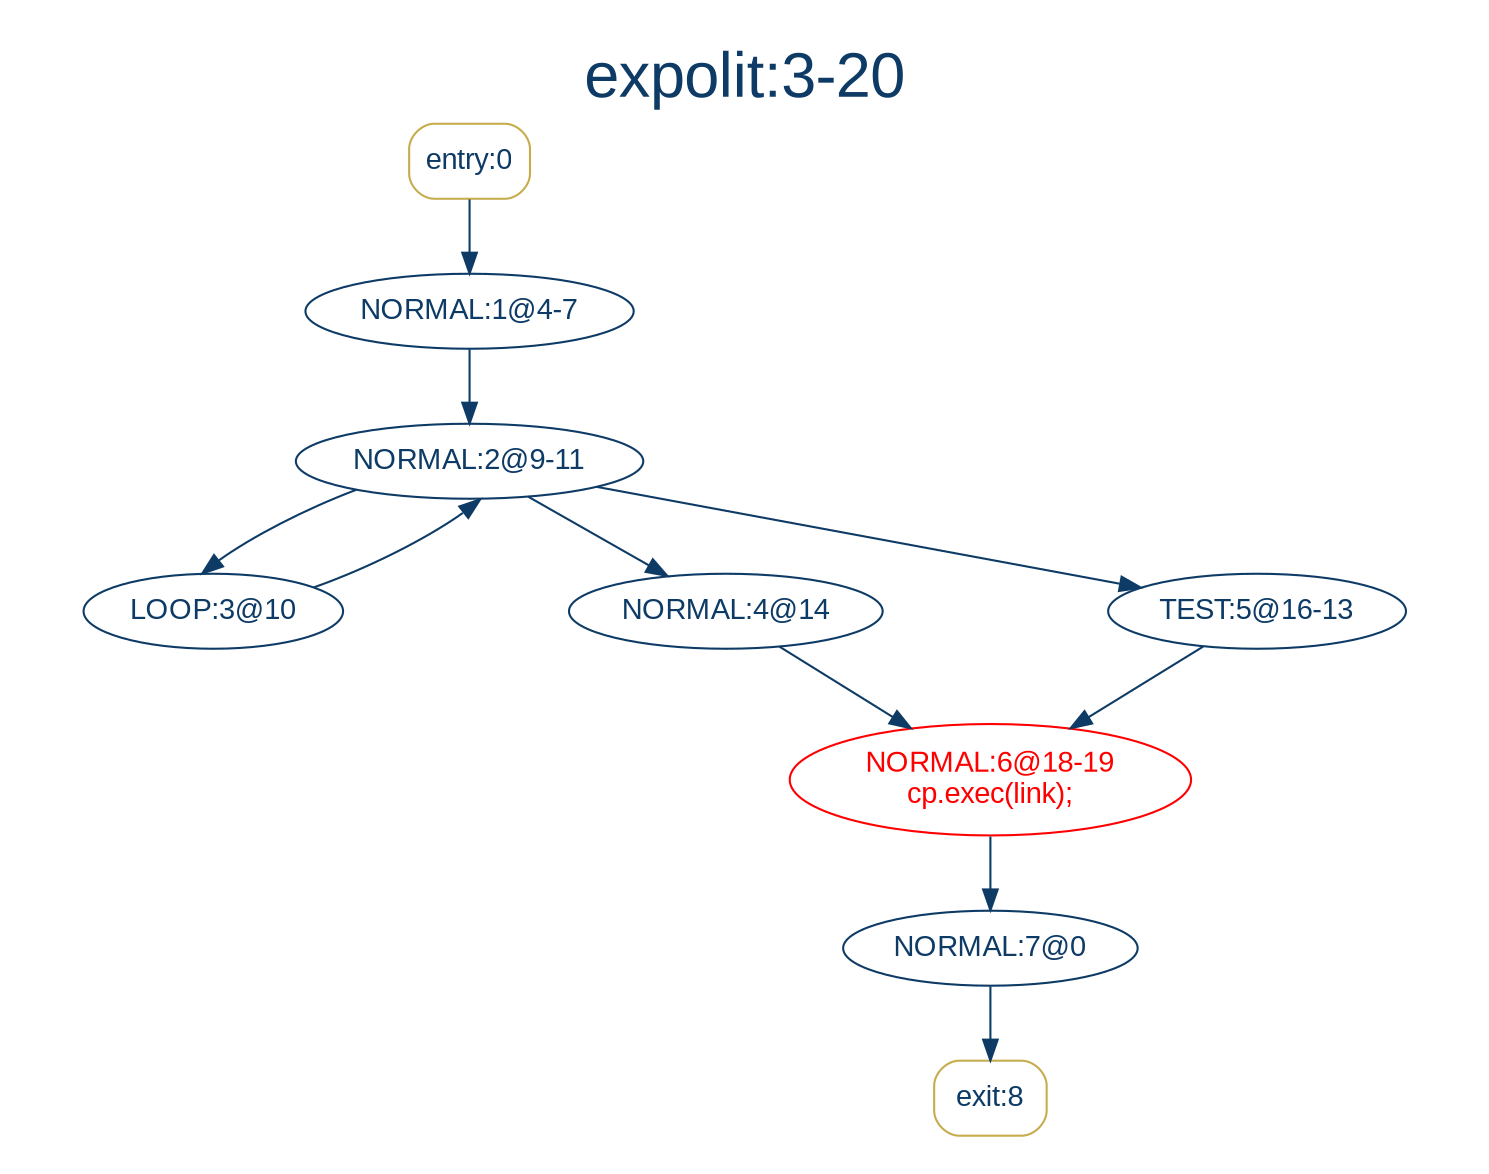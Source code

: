 // expolit:3-20
digraph "expolit:3-20" {
    default = "#0D3B66";
    bgcolor = "white";
    color = "#0D3B66";
    fontcolor = "#0D3B66";
    fontname = "arial";
    shape = "ellipse";
    nodesep = "1.5";
    margin = "0.5, 0.2";
    labelloc="t";
    label="expolit:3-20";
    fontsize=30
    node [color = "#0D3B66", fontcolor = "#0D3B66", fontname = "arial", style = "rounded"];
    0 [label = "entry:0", color = "#C6AC4D", fontcolor = "#0D3B66", fontname = "arial", style = "rounded", shape = "box"];
    8 [label = "exit:8", color = "#C6AC4D", fontcolor = "#0D3B66", fontname = "arial", style = "rounded", shape = "box"];
    1 [label = "NORMAL:1@4-7"];
    2 [label = "NORMAL:2@9-11"];
    3 [label = "LOOP:3@10"];
    4 [label = "NORMAL:4@14"];
    5 [label = "TEST:5@16-13"];
    6 [label = "NORMAL:6@18-19\ncp.exec(link);"color = "#FF0000", fontcolor = "#FF0000", fontname = "arial"];
    7 [label = "NORMAL:7@0"];
    
    // Unconditional edges
    edge [color = "#0D3B65", fontcolor = "#0D3B66", fontname = "arial"];
    0 -> 1
    1 -> 2
    2 -> 3
    2 -> 4
    2 -> 5
    3 -> 2
    4 -> 6
    5 -> 6
    6 -> 7
    7 -> 8
    
    // Conditional edges
    edge [color = "#F95738", fontcolor = "#F95738", fontname = "arial italic", style = "dashed"];
}
